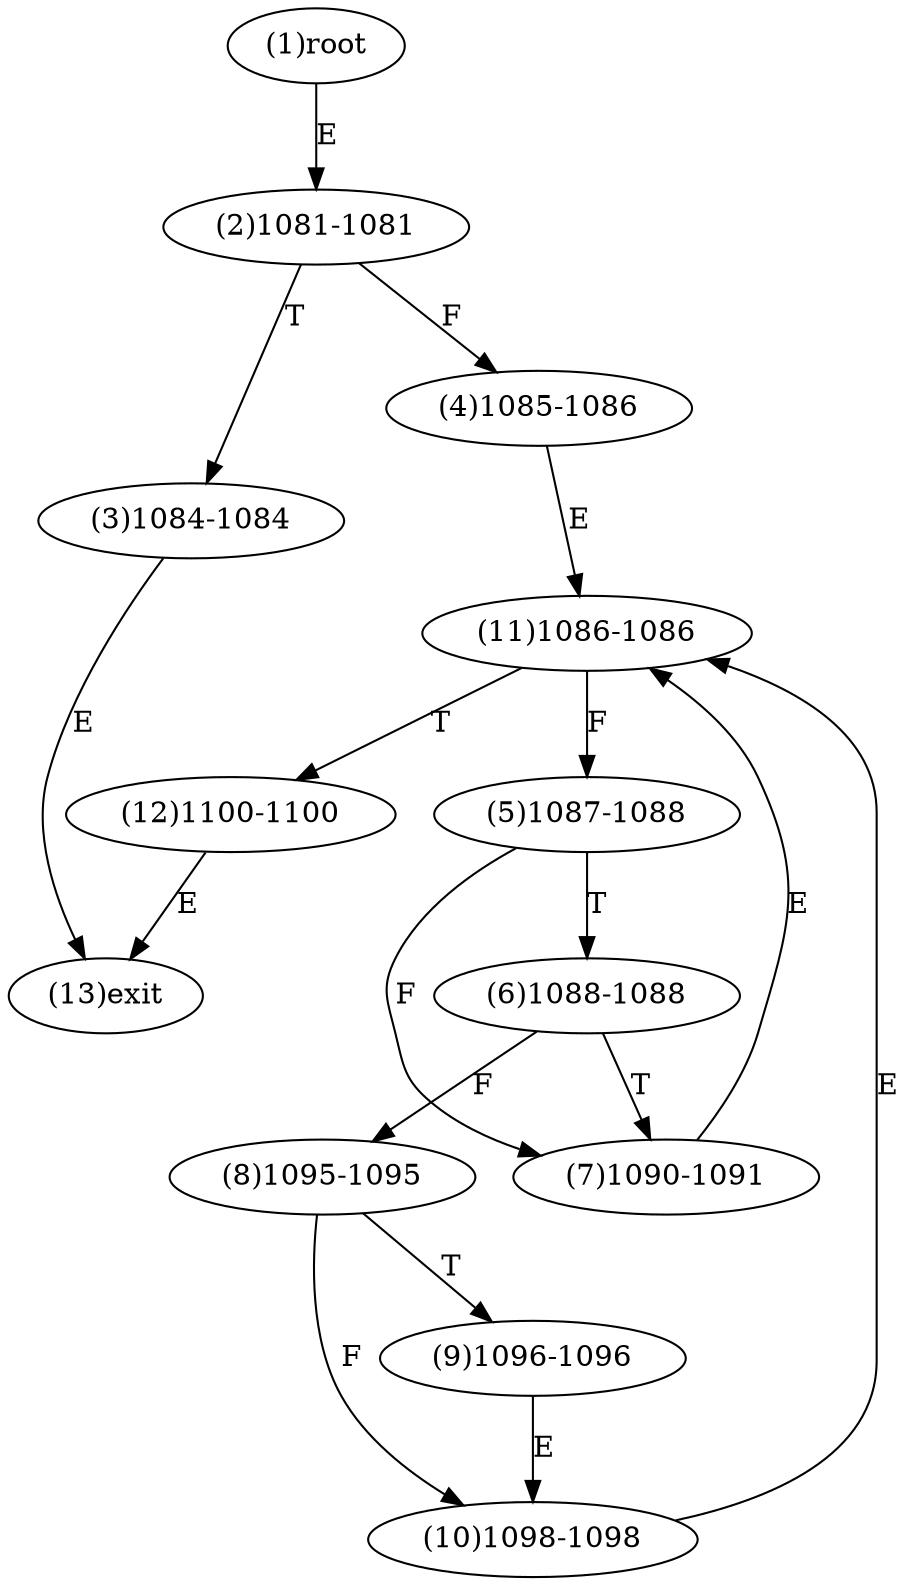 digraph "" { 
1[ label="(1)root"];
2[ label="(2)1081-1081"];
3[ label="(3)1084-1084"];
4[ label="(4)1085-1086"];
5[ label="(5)1087-1088"];
6[ label="(6)1088-1088"];
7[ label="(7)1090-1091"];
8[ label="(8)1095-1095"];
9[ label="(9)1096-1096"];
10[ label="(10)1098-1098"];
11[ label="(11)1086-1086"];
12[ label="(12)1100-1100"];
13[ label="(13)exit"];
1->2[ label="E"];
2->4[ label="F"];
2->3[ label="T"];
3->13[ label="E"];
4->11[ label="E"];
5->7[ label="F"];
5->6[ label="T"];
6->8[ label="F"];
6->7[ label="T"];
7->11[ label="E"];
8->10[ label="F"];
8->9[ label="T"];
9->10[ label="E"];
10->11[ label="E"];
11->5[ label="F"];
11->12[ label="T"];
12->13[ label="E"];
}